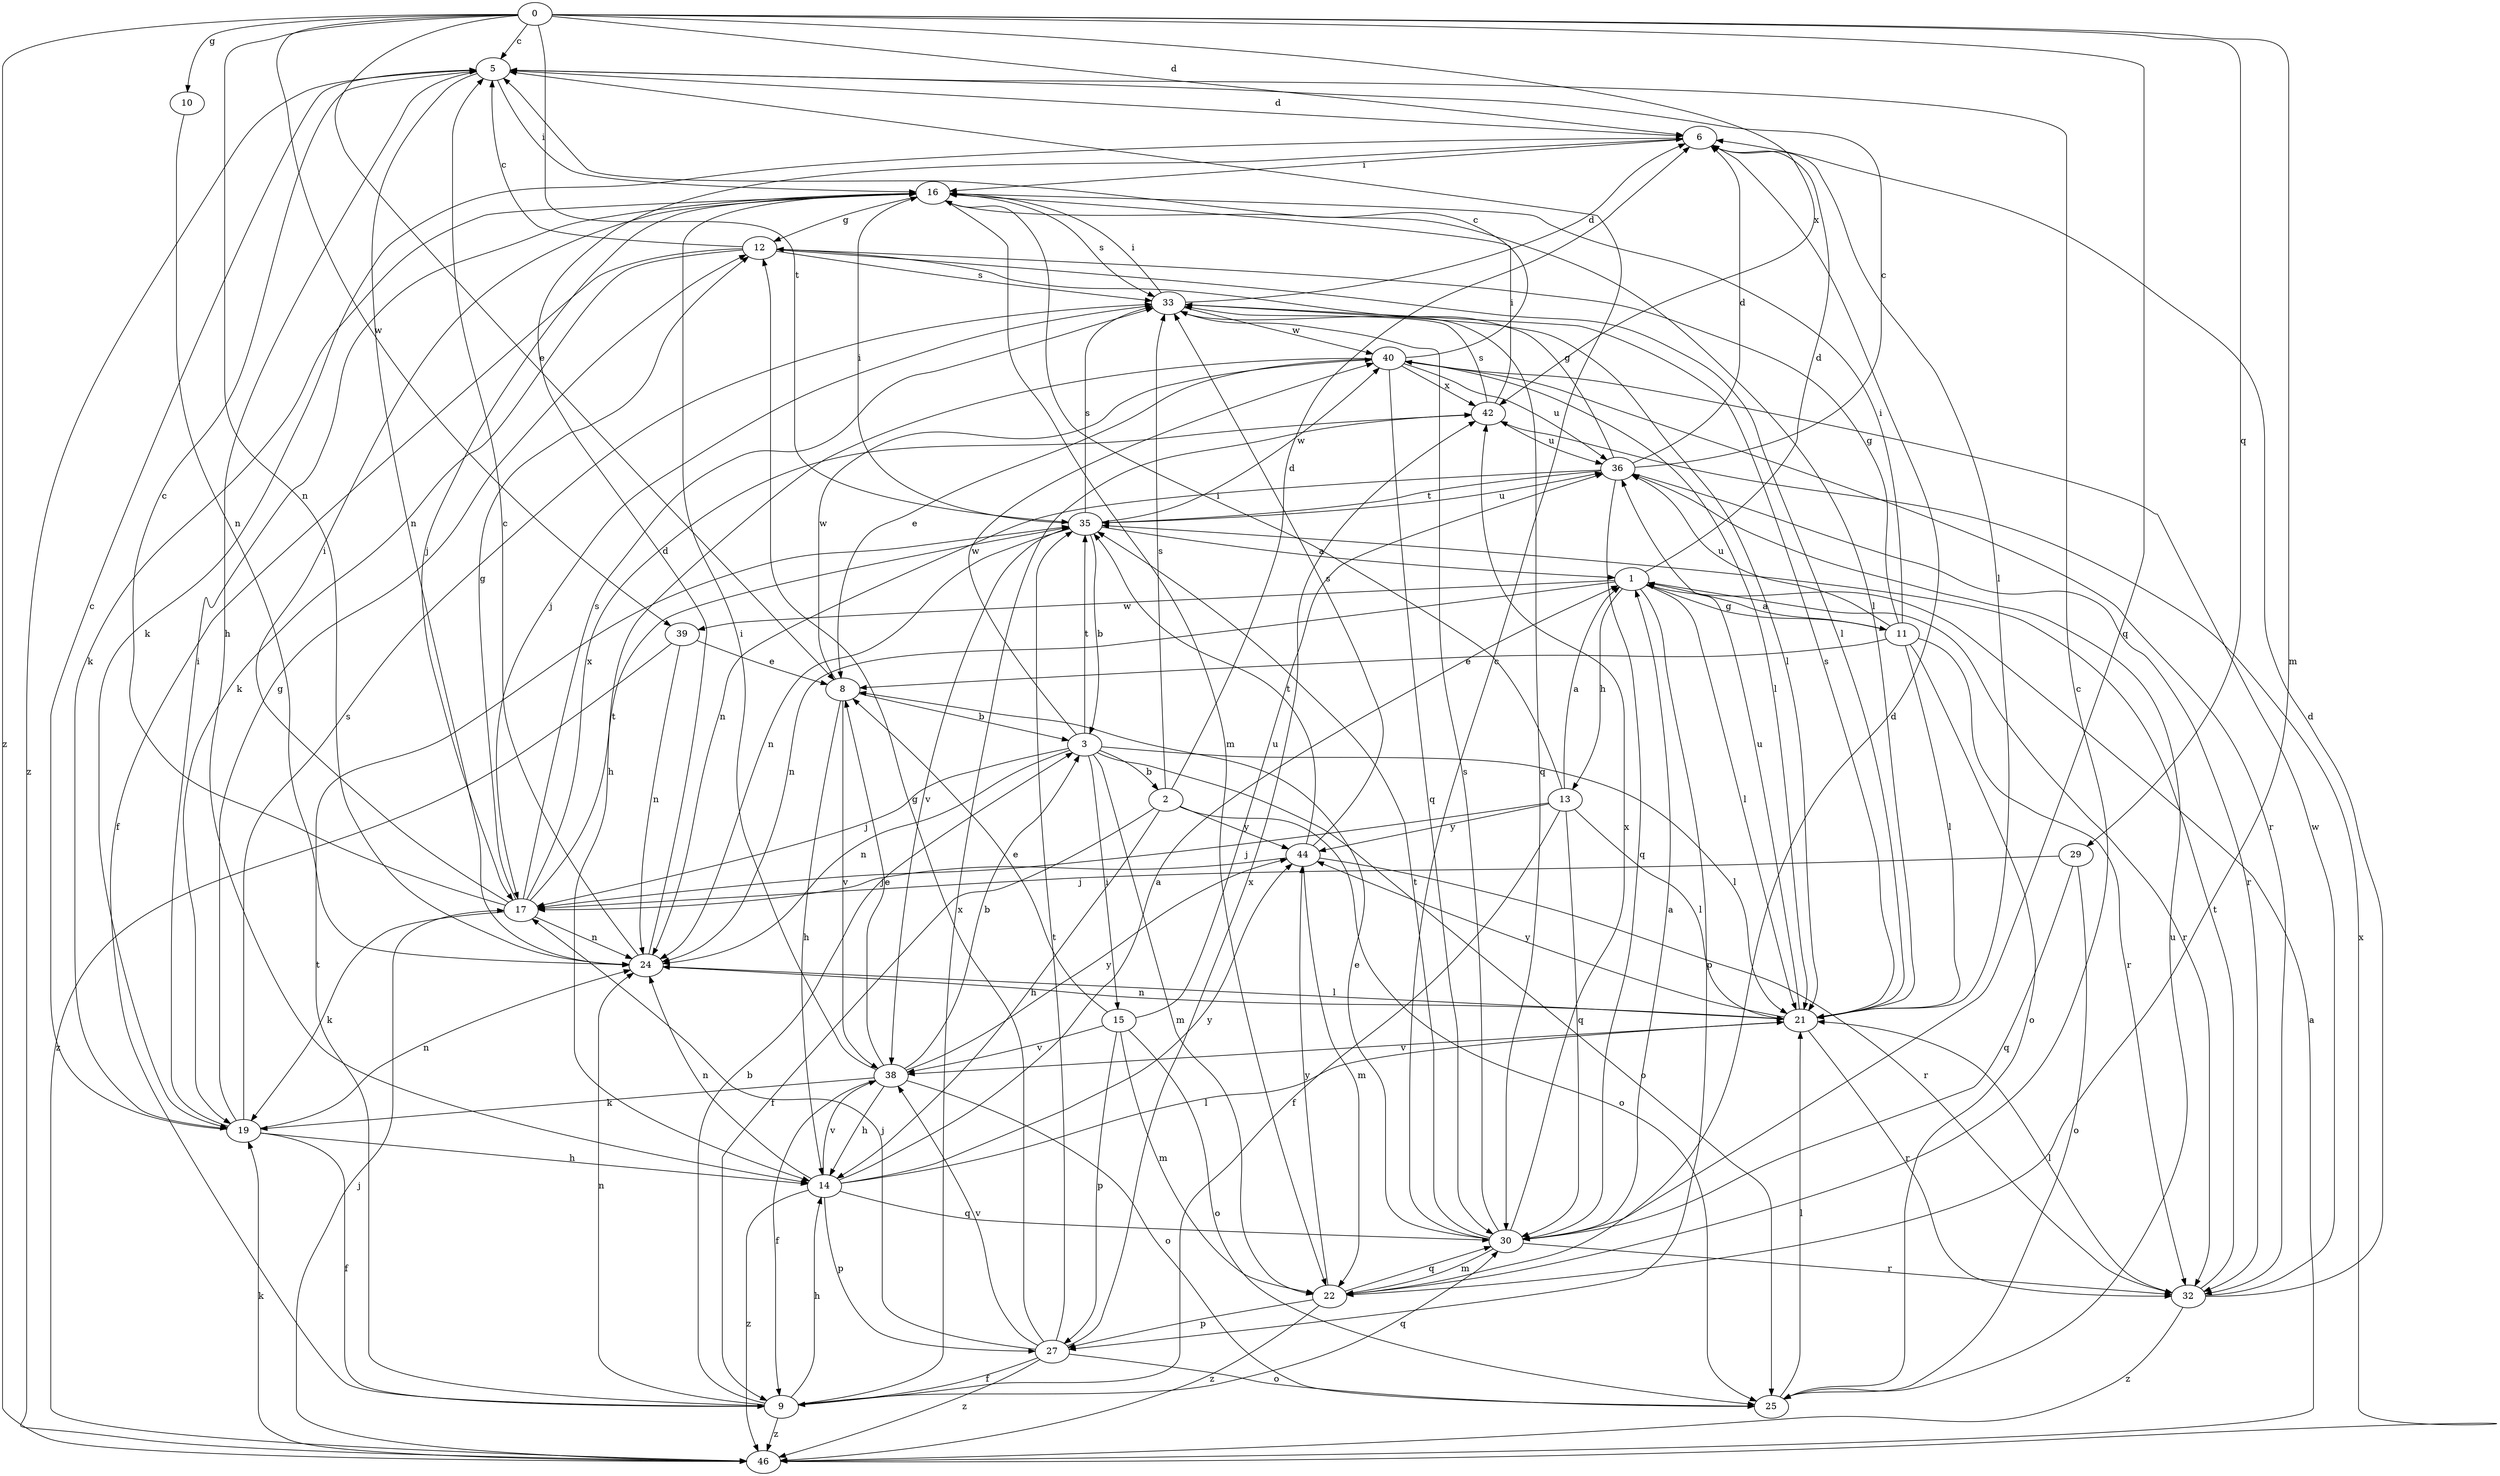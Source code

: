 strict digraph  {
0;
1;
2;
3;
5;
6;
8;
9;
10;
11;
12;
13;
14;
15;
16;
17;
19;
21;
22;
24;
25;
27;
29;
30;
32;
33;
35;
36;
38;
39;
40;
42;
44;
46;
0 -> 5  [label=c];
0 -> 6  [label=d];
0 -> 8  [label=e];
0 -> 10  [label=g];
0 -> 22  [label=m];
0 -> 24  [label=n];
0 -> 29  [label=q];
0 -> 30  [label=q];
0 -> 35  [label=t];
0 -> 39  [label=w];
0 -> 42  [label=x];
0 -> 46  [label=z];
1 -> 6  [label=d];
1 -> 11  [label=g];
1 -> 13  [label=h];
1 -> 21  [label=l];
1 -> 24  [label=n];
1 -> 27  [label=p];
1 -> 32  [label=r];
1 -> 39  [label=w];
2 -> 6  [label=d];
2 -> 9  [label=f];
2 -> 14  [label=h];
2 -> 25  [label=o];
2 -> 33  [label=s];
2 -> 44  [label=y];
3 -> 2  [label=b];
3 -> 15  [label=i];
3 -> 17  [label=j];
3 -> 21  [label=l];
3 -> 22  [label=m];
3 -> 24  [label=n];
3 -> 25  [label=o];
3 -> 35  [label=t];
3 -> 40  [label=w];
5 -> 6  [label=d];
5 -> 14  [label=h];
5 -> 16  [label=i];
5 -> 24  [label=n];
5 -> 46  [label=z];
6 -> 16  [label=i];
6 -> 19  [label=k];
6 -> 21  [label=l];
8 -> 3  [label=b];
8 -> 14  [label=h];
8 -> 38  [label=v];
8 -> 40  [label=w];
9 -> 3  [label=b];
9 -> 14  [label=h];
9 -> 24  [label=n];
9 -> 30  [label=q];
9 -> 35  [label=t];
9 -> 42  [label=x];
9 -> 46  [label=z];
10 -> 24  [label=n];
11 -> 1  [label=a];
11 -> 8  [label=e];
11 -> 12  [label=g];
11 -> 16  [label=i];
11 -> 21  [label=l];
11 -> 25  [label=o];
11 -> 32  [label=r];
11 -> 36  [label=u];
12 -> 5  [label=c];
12 -> 9  [label=f];
12 -> 19  [label=k];
12 -> 21  [label=l];
12 -> 33  [label=s];
13 -> 1  [label=a];
13 -> 9  [label=f];
13 -> 16  [label=i];
13 -> 17  [label=j];
13 -> 21  [label=l];
13 -> 30  [label=q];
13 -> 44  [label=y];
14 -> 1  [label=a];
14 -> 21  [label=l];
14 -> 24  [label=n];
14 -> 27  [label=p];
14 -> 30  [label=q];
14 -> 38  [label=v];
14 -> 44  [label=y];
14 -> 46  [label=z];
15 -> 8  [label=e];
15 -> 22  [label=m];
15 -> 25  [label=o];
15 -> 27  [label=p];
15 -> 36  [label=u];
15 -> 38  [label=v];
16 -> 12  [label=g];
16 -> 17  [label=j];
16 -> 19  [label=k];
16 -> 21  [label=l];
16 -> 22  [label=m];
16 -> 33  [label=s];
17 -> 5  [label=c];
17 -> 12  [label=g];
17 -> 16  [label=i];
17 -> 19  [label=k];
17 -> 24  [label=n];
17 -> 33  [label=s];
17 -> 35  [label=t];
17 -> 42  [label=x];
19 -> 5  [label=c];
19 -> 9  [label=f];
19 -> 12  [label=g];
19 -> 14  [label=h];
19 -> 16  [label=i];
19 -> 24  [label=n];
19 -> 33  [label=s];
21 -> 24  [label=n];
21 -> 32  [label=r];
21 -> 33  [label=s];
21 -> 36  [label=u];
21 -> 38  [label=v];
21 -> 44  [label=y];
22 -> 5  [label=c];
22 -> 6  [label=d];
22 -> 27  [label=p];
22 -> 30  [label=q];
22 -> 44  [label=y];
22 -> 46  [label=z];
24 -> 5  [label=c];
24 -> 6  [label=d];
24 -> 21  [label=l];
25 -> 21  [label=l];
25 -> 36  [label=u];
27 -> 9  [label=f];
27 -> 12  [label=g];
27 -> 17  [label=j];
27 -> 25  [label=o];
27 -> 35  [label=t];
27 -> 38  [label=v];
27 -> 42  [label=x];
27 -> 46  [label=z];
29 -> 17  [label=j];
29 -> 25  [label=o];
29 -> 30  [label=q];
30 -> 1  [label=a];
30 -> 5  [label=c];
30 -> 8  [label=e];
30 -> 22  [label=m];
30 -> 32  [label=r];
30 -> 33  [label=s];
30 -> 35  [label=t];
30 -> 42  [label=x];
32 -> 6  [label=d];
32 -> 21  [label=l];
32 -> 35  [label=t];
32 -> 40  [label=w];
32 -> 46  [label=z];
33 -> 6  [label=d];
33 -> 16  [label=i];
33 -> 17  [label=j];
33 -> 21  [label=l];
33 -> 30  [label=q];
33 -> 40  [label=w];
35 -> 1  [label=a];
35 -> 3  [label=b];
35 -> 16  [label=i];
35 -> 24  [label=n];
35 -> 33  [label=s];
35 -> 36  [label=u];
35 -> 38  [label=v];
35 -> 40  [label=w];
36 -> 5  [label=c];
36 -> 6  [label=d];
36 -> 12  [label=g];
36 -> 24  [label=n];
36 -> 30  [label=q];
36 -> 32  [label=r];
36 -> 35  [label=t];
38 -> 3  [label=b];
38 -> 8  [label=e];
38 -> 9  [label=f];
38 -> 14  [label=h];
38 -> 16  [label=i];
38 -> 19  [label=k];
38 -> 25  [label=o];
38 -> 44  [label=y];
39 -> 8  [label=e];
39 -> 24  [label=n];
39 -> 46  [label=z];
40 -> 5  [label=c];
40 -> 8  [label=e];
40 -> 14  [label=h];
40 -> 21  [label=l];
40 -> 30  [label=q];
40 -> 32  [label=r];
40 -> 36  [label=u];
40 -> 42  [label=x];
42 -> 16  [label=i];
42 -> 33  [label=s];
42 -> 36  [label=u];
44 -> 17  [label=j];
44 -> 22  [label=m];
44 -> 32  [label=r];
44 -> 33  [label=s];
44 -> 35  [label=t];
46 -> 1  [label=a];
46 -> 17  [label=j];
46 -> 19  [label=k];
46 -> 42  [label=x];
}
